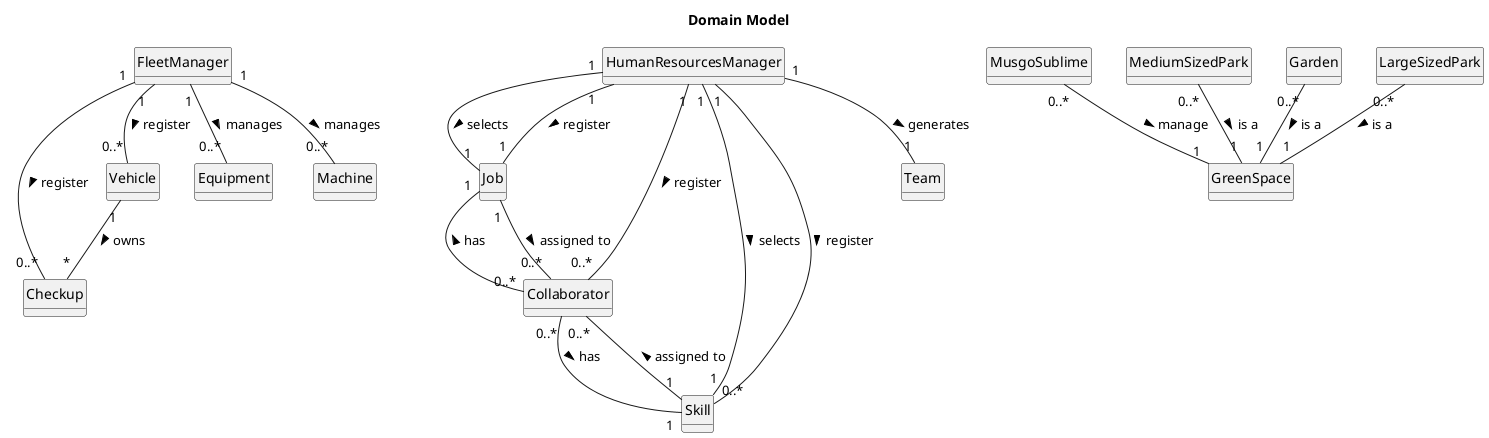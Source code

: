 @startuml
skinparam monochrome true
skinparam packageStyle rectangle
skinparam shadowing false

skinparam classAttributeIconSize 0
hide circle
hide methods

title Domain Model

class Job {
}

class Skill {
}

class Vehicle {
}

class Collaborator {
}

class FleetManager {
}

class HumanResourcesManager {
}

MusgoSublime "0..*" -- "1" GreenSpace : manage >
MediumSizedPark "0..*" -- "1" GreenSpace : is a >
Garden "0..*" -- "1" GreenSpace : is a >
LargeSizedPark "0..*" -- "1" GreenSpace : is a >
Collaborator "0..*" -- "1" Job : has >
Collaborator "0..*" -- "1" Skill : has >
HumanResourcesManager "1" -- "1" Job : selects  >
HumanResourcesManager "1" -- "1" Skill : selects  >
HumanResourcesManager "1" -- "1" Job : register  >
Job "1" -- "0..*" Collaborator : assigned to >
Skill "1" -- "0..*" Collaborator : assigned to >
HumanResourcesManager "1" -- "0..*" Collaborator : register >
HumanResourcesManager "1" -- "0..*" Skill : register >
HumanResourcesManager "1" -- "1" Team : generates >
FleetManager "1" -- "0..*" Vehicle : register >
FleetManager "1" -- "0..*" Equipment : manages >
FleetManager "1" -- "0..*" Machine : manages >
FleetManager "1" - "0..*" Checkup : register >
Vehicle "1" -- "*" Checkup : owns >

@enduml